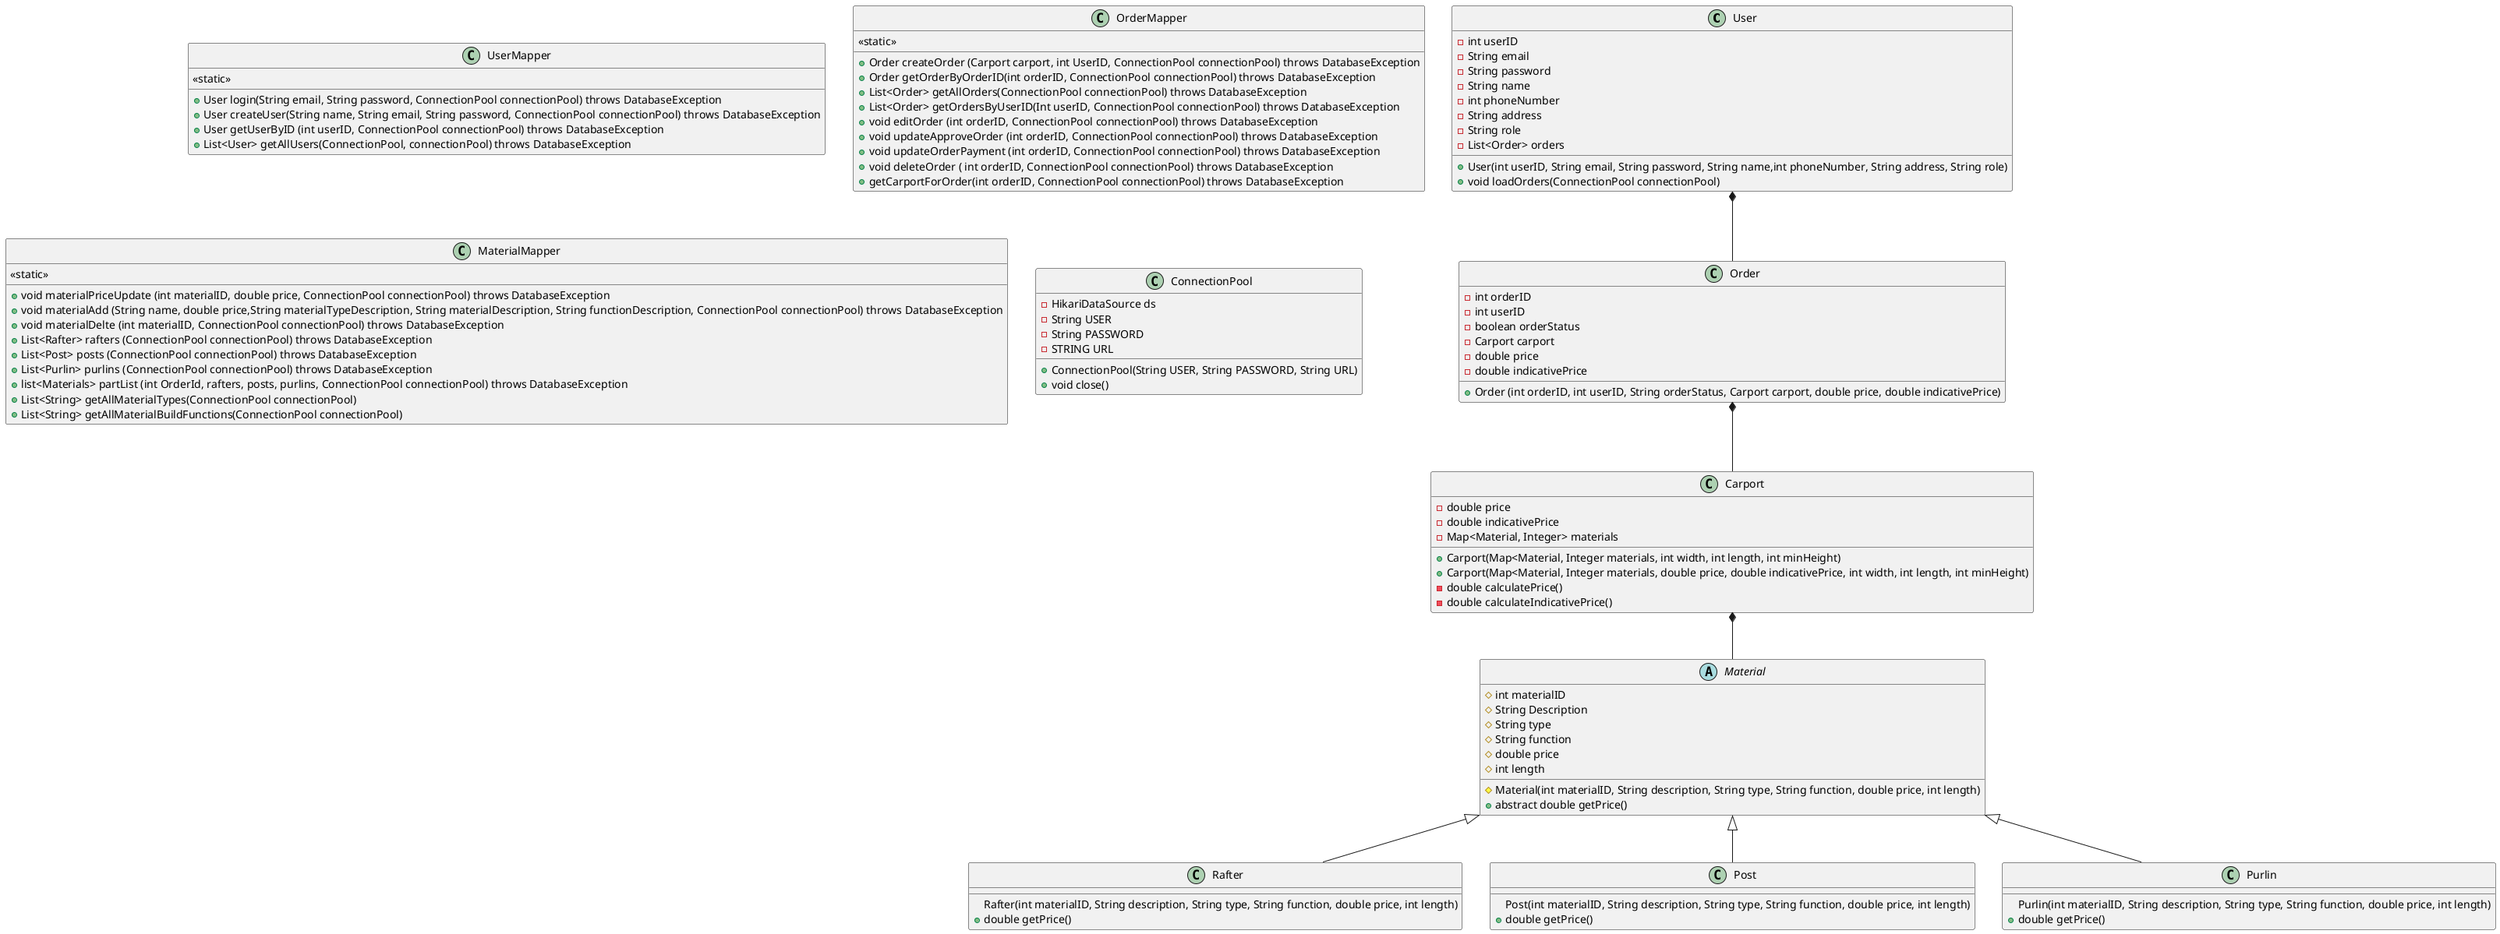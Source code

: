 @startuml

Class User {
- int userID
- String email
- String password
- String name
- int phoneNumber
- String address
- String role
- List<Order> orders

+ User(int userID, String email, String password, String name,int phoneNumber, String address, String role)
+ void loadOrders(ConnectionPool connectionPool)
}

Class Order{
- int orderID
- int userID
- boolean orderStatus
- Carport carport
- double price
- double indicativePrice

+ Order (int orderID, int userID, String orderStatus, Carport carport, double price, double indicativePrice)
}

Class Carport{
- double price
- double indicativePrice
- Map<Material, Integer> materials

+ Carport(Map<Material, Integer materials, int width, int length, int minHeight)
+ Carport(Map<Material, Integer materials, double price, double indicativePrice, int width, int length, int minHeight)
- double calculatePrice()
- double calculateIndicativePrice()
}

Abstract Class Material{
# int materialID
# String Description
# String type
# String function
# double price
# int length

# Material(int materialID, String description, String type, String function, double price, int length)
+ abstract double getPrice()
}

Class Rafter{
Rafter(int materialID, String description, String type, String function, double price, int length)
+ double getPrice()
}

Class Post{
Post(int materialID, String description, String type, String function, double price, int length)
+ double getPrice()
}

Class Purlin{
Purlin(int materialID, String description, String type, String function, double price, int length)
+ double getPrice()
}


class UserMapper{
<<static>>
+ User login(String email, String password, ConnectionPool connectionPool) throws DatabaseException
+ User createUser(String name, String email, String password, ConnectionPool connectionPool) throws DatabaseException
+ User getUserByID (int userID, ConnectionPool connectionPool) throws DatabaseException
+ List<User> getAllUsers(ConnectionPool, connectionPool) throws DatabaseException
}

class OrderMapper{
<<static>>
+ Order createOrder (Carport carport, int UserID, ConnectionPool connectionPool) throws DatabaseException
+ Order getOrderByOrderID(int orderID, ConnectionPool connectionPool) throws DatabaseException
+ List<Order> getAllOrders(ConnectionPool connectionPool) throws DatabaseException
+ List<Order> getOrdersByUserID(Int userID, ConnectionPool connectionPool) throws DatabaseException
+ void editOrder (int orderID, ConnectionPool connectionPool) throws DatabaseException
+ void updateApproveOrder (int orderID, ConnectionPool connectionPool) throws DatabaseException
+ void updateOrderPayment (int orderID, ConnectionPool connectionPool) throws DatabaseException
+ void deleteOrder ( int orderID, ConnectionPool connectionPool) throws DatabaseException
+ getCarportForOrder(int orderID, ConnectionPool connectionPool) throws DatabaseException
}

class MaterialMapper{
<<static>>
+ void materialPriceUpdate (int materialID, double price, ConnectionPool connectionPool) throws DatabaseException
+ void materialAdd (String name, double price,String materialTypeDescription, String materialDescription, String functionDescription, ConnectionPool connectionPool) throws DatabaseException
+ void materialDelte (int materialID, ConnectionPool connectionPool) throws DatabaseException
+ List<Rafter> rafters (ConnectionPool connectionPool) throws DatabaseException
+ List<Post> posts (ConnectionPool connectionPool) throws DatabaseException
+ List<Purlin> purlins (ConnectionPool connectionPool) throws DatabaseException
+ list<Materials> partList (int OrderId, rafters, posts, purlins, ConnectionPool connectionPool) throws DatabaseException
+ List<String> getAllMaterialTypes(ConnectionPool connectionPool)
+ List<String> getAllMaterialBuildFunctions(ConnectionPool connectionPool)
}

class ConnectionPool{
- HikariDataSource ds
- String USER
- String PASSWORD
- STRING URL
+ ConnectionPool(String USER, String PASSWORD, String URL)
+ void close()
}

User *-- Order
Order *-- Carport
Carport *-- Material
Material <|-- Rafter
Material <|-- Post
Material <|-- Purlin












@enduml